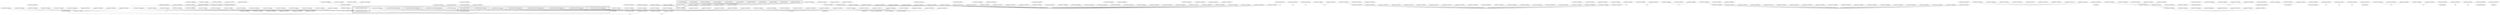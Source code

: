 graph g {
  fontname="sans-serif";

  overlap=false;

  subgraph "cluster_net" {
    subgraph "cluster_net.minecraft" {
      subgraph "cluster_net.minecraft.pathfinding" {
      }
      subgraph "cluster_net.minecraft.client" {
        subgraph "cluster_net.minecraft.client.render" {
          subgraph "cluster_net.minecraft.client.render.entity" {
            "bs"[label="net.minecraft.client.render.entity.RenderPainting"];
          }
        }
        subgraph "cluster_net.minecraft.client.resources" {
          "bb"[label="net.minecraft.client.resources.ThreadResourceDownload"];
        }
        subgraph "cluster_net.minecraft.client.gui" {
          subgraph "cluster_net.minecraft.client.gui.menu" {
            "bd"[label="net.minecraft.client.gui.menu.GuiScreen"];
            "ct"[label="net.minecraft.client.gui.menu.MainMenu"];
          }
        }
        subgraph "cluster_net.minecraft.client.multiplayer" {
          "gj"[label="net.minecraft.client.multiplayer.WorldClient"];
        }
        "net.minecraft.client.Minecraft"[label="net.minecraft.client.Minecraft"];
        "net.minecraft.client.MinecraftApplet"[label="net.minecraft.client.MinecraftApplet"];
      }
      subgraph "cluster_net.minecraft.block" {
        subgraph "cluster_net.minecraft.block.blockentity" {
          "ba"[label="net.minecraft.block.blockentity.BlockEntityMobSpawner"];
          "ew"[label="net.minecraft.block.blockentity.BlockEntityChest"];
          "jt"[label="net.minecraft.block.blockentity.BlockEntityFurnace"];
          "nm"[label="net.minecraft.block.blockentity.BlockEntitySign"];
        }
      }
      subgraph "cluster_net.minecraft.entity" {
        subgraph "cluster_net.minecraft.entity.player" {
          "dg"[label="net.minecraft.entity.player.Player"];
        }
        subgraph "cluster_net.minecraft.entity.item" {
          "nn"[label="net.minecraft.entity.item.MinecartFurnace"];
        }
        "fv"[label="net.minecraft.entity.LivingBase"];
      }
      subgraph "cluster_net.minecraft.network" {
      }
      subgraph "cluster_net.minecraft.world" {
        subgraph "cluster_net.minecraft.world.chunk" {
          subgraph "cluster_net.minecraft.world.chunk.storage" {
            "ks"[label="net.minecraft.world.chunk.storage.AlphaChunkLoader"];
          }
        }
      }
      subgraph "cluster_net.minecraft.util" {
      }
      subgraph "cluster_net.minecraft.isom" {
        "net.minecraft.isom.IsomPreviewApplet"[label="net.minecraft.isom.IsomPreviewApplet"];
      }
    }
  }
  subgraph "cluster_com" {
    subgraph "cluster_com.mojang" {
      subgraph "cluster_com.mojang.nbt" {
        "f"[label="com.mojang.nbt.NBTFloat"];
        "ds"[label="com.mojang.nbt.NBTByteArray"];
        "fp"[label="com.mojang.nbt.NBTEnd"];
        "ge"[label="com.mojang.nbt.NBTLong"];
        "hb"[label="com.mojang.nbt.NBTCompound"];
        "id"[label="com.mojang.nbt.NBTInt"];
        "im"[label="com.mojang.nbt.NBTByte"];
        "jx"[label="com.mojang.nbt.NBTList"];
        "kf"[label="com.mojang.nbt.NBTDouble"];
        "lg"[label="com.mojang.nbt.NBTShort"];
        "mq"[label="com.mojang.nbt.NBTString"];
      }
    }
  }
  "b"[label="net.minecraft.src.ClsBFvyhjji"];
  "c"[label="net.minecraft.src.ClsCHqzdaz"];
  "d"[label="net.minecraft.src.ClsDWbulun"];
  "e"[label="net.minecraft.src.ClsECnurjmo"];
  "g"[label="net.minecraft.src.ClsGDjwwbgb"];
  "h"[label="net.minecraft.src.ClsHEuaptpv"];
  "i"[label="net.minecraft.src.ClsIFbfjguh"];
  "k"[label="net.minecraft.src.ClsKEvdcccm"];
  "l"[label="net.minecraft.src.ClsLGdttmpo"];
  "n"[label="net.minecraft.src.ClsNCinopcu"];
  "o"[label="net.minecraft.src.ClsOBrbnprf"];
  "p"[label="net.minecraft.src.ClsPGmrmkms"];
  "q"[label="net.minecraft.src.ClsQTjhxky"];
  "r"[label="net.minecraft.src.ClsRGnbquvh"];
  "s"[label="net.minecraft.src.ClsSEjcdtfs"];
  "t"[label="net.minecraft.src.ClsTEexmeiy"];
  "u"[label="net.minecraft.src.ClsUFzfhlqj"];
  "v"[label="net.minecraft.src.ClsVBfajgzt"];
  "x"[label="net.minecraft.src.ClsXBatxhd"];
  "z"[label="net.minecraft.src.ClsZEcregeb"];
  "aa"[label="net.minecraft.src.ClsAaChiuvxf"];
  "ab"[label="net.minecraft.src.ClsAbDbkaoxk"];
  "ac"[label="net.minecraft.src.ClsAcFzvvjer"];
  "ae"[label="net.minecraft.src.ClsAeFkepjqq"];
  "ag"[label="net.minecraft.src.ClsAgGduobwc"];
  "aj"[label="net.minecraft.src.ClsAjDpalkmp"];
  "ak"[label="net.minecraft.src.ClsAkCprgapn"];
  "al"[label="net.minecraft.src.ClsAlCtfbfam"];
  "am"[label="net.minecraft.src.ClsAmGqfrqme"];
  "an"[label="net.minecraft.src.ClsAnBthuezm"];
  "ao"[label="net.minecraft.src.ClsAoRdohkw"];
  "ap"[label="net.minecraft.src.ClsApEwugglf"];
  "aq"[label="net.minecraft.src.ClsAqGbgkujf"];
  "ar"[label="net.minecraft.src.ClsArBerighz"];
  "at"[label="net.minecraft.src.ClsAtBxspkqx"];
  "au"[label="net.minecraft.src.ClsAuDvhpggx"];
  "aw"[label="net.minecraft.src.ClsAwFxpeoxq"];
  "bc"[label="net.minecraft.src.ClsBcWumicf"];
  "be"[label="net.minecraft.src.ClsBeBckkhb"];
  "bf"[label="net.minecraft.src.ClsBfGthavov"];
  "bi"[label="net.minecraft.src.ClsBiRmywbu"];
  "bk"[label="net.minecraft.src.ClsBkEzqpeqb"];
  "bl"[label="net.minecraft.src.ClsBlDgqjhfe"];
  "bn"[label="net.minecraft.src.ClsBnFjesrea"];
  "bo"[label="net.minecraft.src.ClsBoFqfgpic"];
  "bq"[label="net.minecraft.src.ClsBqFhgfvhf"];
  "bt"[label="net.minecraft.src.ClsBtFluvvvh"];
  "bv"[label="net.minecraft.src.ClsBvFwfpuuo"];
  "bw"[label="net.minecraft.src.ClsBwPvuopp"];
  "bx"[label="net.minecraft.src.ClsBxGiuibwj"];
  "bz"[label="net.minecraft.src.ClsBzBoyxyd"];
  "ca"[label="net.minecraft.src.ClsCaCahflhr"];
  "cc"[label="net.minecraft.src.ClsCcDhvxukr"];
  "cd"[label="net.minecraft.src.ClsCdFvkymst"];
  "ce"[label="net.minecraft.src.ClsCeCyxfeth"];
  "cf"[label="net.minecraft.src.ClsCfEwfktg"];
  "cg"[label="net.minecraft.src.ClsCgCharpsd"];
  "ch"[label="net.minecraft.src.ClsChCcoucnl"];
  "ci"[label="net.minecraft.src.ClsCiCwshxpy"];
  "cj"[label="net.minecraft.src.ClsCjExgcfyn"];
  "cl"[label="net.minecraft.src.ClsClCodtbfj"];
  "cm"[label="net.minecraft.src.ClsCmBavmqqq"];
  "cn"[label="net.minecraft.src.ClsCnGftyhph"];
  "co"[label="net.minecraft.src.ClsCoPcbogx"];
  "cp"[label="net.minecraft.src.ClsCpGxjfqba"];
  "cq"[label="net.minecraft.src.ClsCqDgvspzb"];
  "cr"[label="net.minecraft.src.ClsCrCzzrwhy"];
  "cs"[label="net.minecraft.src.ClsCsCilyeuf"];
  "cv"[label="net.minecraft.src.ClsCvCevvwxz"];
  "cw"[label="net.minecraft.src.ClsCwWskoza"];
  "cx"[label="net.minecraft.src.ClsCxCcysdan"];
  "cy"[label="net.minecraft.src.ClsCyBetzitn"];
  "cz"[label="net.minecraft.src.ClsCzBmxbfmm"];
  "db"[label="net.minecraft.src.ClsDbFtihuk"];
  "dc"[label="net.minecraft.src.ClsDcCsyuwsa"];
  "de"[label="net.minecraft.src.ClsDeFmpejkh"];
  "dh"[label="net.minecraft.src.ClsDhBktkhtf"];
  "di"[label="net.minecraft.src.ClsDiSoctpz"];
  "dj"[label="net.minecraft.src.ClsDjGyhvfr"];
  "dk"[label="net.minecraft.src.ClsDkBekrdsg"];
  "dn"[label="net.minecraft.src.ClsDnFsuveww"];
  "do"[label="net.minecraft.src.ClsDoBbiuine"];
  "dp"[label="net.minecraft.src.ClsDpBcgpbyh"];
  "dr"[label="net.minecraft.src.ClsDrBzgsjcg"];
  "dt"[label="net.minecraft.src.ClsDtYdpxio"];
  "du"[label="net.minecraft.src.ClsDuEfgkysj"];
  "dw"[label="net.minecraft.src.ClsDwCfuexiy"];
  "dy"[label="net.minecraft.src.ClsDyMnsbyd"];
  "dz"[label="net.minecraft.src.ClsDzDxplvwc"];
  "ea"[label="net.minecraft.src.ClsEaKklqch"];
  "eb"[label="net.minecraft.src.ClsEbFbvxmvz"];
  "ec"[label="net.minecraft.src.ClsEcWiowaf"];
  "ed"[label="net.minecraft.src.ClsEdCdcpjxs"];
  "ee"[label="net.minecraft.src.ClsEeFsvooiz"];
  "eg"[label="net.minecraft.src.ClsEgGkgdihr"];
  "eh"[label="net.minecraft.src.ClsEhCebqafr"];
  "ej"[label="net.minecraft.src.ClsEjGwwvpbr"];
  "ek"[label="net.minecraft.src.ClsEkWcritd"];
  "em"[label="net.minecraft.src.ClsEmCevvwxz"];
  "en"[label="net.minecraft.src.ClsEnDvhkmjc"];
  "et"[label="net.minecraft.src.ClsEtKpweau"];
  "eu"[label="net.minecraft.src.ClsEuPxlugn"];
  "ev"[label="net.minecraft.src.ClsEvGxoivow"];
  "ex"[label="net.minecraft.src.ClsExVhmdwd"];
  "ey"[label="net.minecraft.src.ClsEySoctpz"];
  "fb"[label="net.minecraft.src.ClsFbCgybgcf"];
  "fc"[label="net.minecraft.src.ClsFcFkupcvz"];
  "fe"[label="net.minecraft.src.ClsFeFyeiviu"];
  "fg"[label="net.minecraft.src.ClsFgFibaec"];
  "fj"[label="net.minecraft.src.ClsFjDtizvfa"];
  "fk"[label="net.minecraft.src.ClsFkCipjsbm"];
  "fl"[label="net.minecraft.src.ClsFlRcswft"];
  "fm"[label="net.minecraft.src.ClsFmFluvvvh"];
  "fn"[label="net.minecraft.src.ClsFnCsvpzcg"];
  "ft"[label="net.minecraft.src.ClsFtIuqfql"];
  "fu"[label="net.minecraft.src.ClsFuEtbmqic"];
  "fw"[label="net.minecraft.src.ClsFwGgqumki"];
  "fx"[label="net.minecraft.src.ClsFxBfajgzt"];
  "fz"[label="net.minecraft.src.ClsFzDnvitzi"];
  "ga"[label="net.minecraft.src.ClsGaNhxosw"];
  "gb"[label="net.minecraft.src.ClsGbGpyhgr"];
  "gc"[label="net.minecraft.src.ClsGcKpweau"];
  "gd"[label="net.minecraft.src.ClsGdQomflh"];
  "gg"[label="net.minecraft.src.ClsGgGluknuo"];
  "gh"[label="net.minecraft.src.ClsGhGkkpaja"];
  "gi"[label="net.minecraft.src.ClsGiUtkqzs"];
  "gk"[label="net.minecraft.src.ClsGkEbuhcjo"];
  "gl"[label="net.minecraft.src.ClsGlDhvgwqw"];
  "gm"[label="net.minecraft.src.ClsGmFluvvvh"];
  "gn"[label="net.minecraft.src.ClsGnFhcuogs"];
  "go"[label="net.minecraft.src.ClsGoBoyxyd"];
  "gp"[label="net.minecraft.src.ClsGpFohrara"];
  "gs"[label="net.minecraft.src.ClsGsBezemvr"];
  "gt"[label="net.minecraft.src.ClsGtDwhdmpk"];
  "gu"[label="net.minecraft.src.ClsGuFnbothy"];
  "gv"[label="net.minecraft.src.ClsGvGwqcpsy"];
  "gw"[label="net.minecraft.src.ClsGwGyjzikc"];
  "gx"[label="net.minecraft.src.ClsGxPxluix"];
  "gy"[label="net.minecraft.src.ClsGyCcoucnl"];
  "gz"[label="net.minecraft.src.ClsGzEvuirrf"];
  "ha"[label="net.minecraft.src.ClsHaFdhsbnf"];
  "hc"[label="net.minecraft.src.ClsHcGjzvppn"];
  "he"[label="net.minecraft.src.ClsHeBhnjgsb"];
  "hh"[label="net.minecraft.src.ClsHhFoitfrp"];
  "hi"[label="net.minecraft.src.ClsHiMwpqoe"];
  "hj"[label="net.minecraft.src.ClsHjDvdyhwi"];
  "hk"[label="net.minecraft.src.ClsHkEjgsrkt"];
  "hl"[label="net.minecraft.src.ClsHlFmpejkh"];
  "hm"[label="net.minecraft.src.ClsHmCnatzhz"];
  "hn"[label="net.minecraft.src.ClsHnEqcgfjq"];
  "ho"[label="net.minecraft.src.ClsHoDigbehk"];
  "hp"[label="net.minecraft.src.ClsHpDsksulk"];
  "hq"[label="net.minecraft.src.ClsHqGtuedmw"];
  "hr"[label="net.minecraft.src.ClsHrUqbnym"];
  "ht"[label="net.minecraft.src.ClsHtCcuqqea"];
  "hu"[label="net.minecraft.src.ClsHuCykxfcs"];
  "hv"[label="net.minecraft.src.ClsHvFidnrfu"];
  "hy"[label="net.minecraft.src.ClsHyGnjuml"];
  "ia"[label="net.minecraft.src.ClsIaEnpcrnc"];
  "ic"[label="net.minecraft.src.ClsIcFszztub"];
  "ih"[label="net.minecraft.src.ClsIhDjhhiuv"];
  "ij"[label="net.minecraft.src.ClsIjDlfrqdh"];
  "ik"[label="net.minecraft.src.ClsIkErflcen"];
  "il"[label="net.minecraft.src.ClsIlGhqzxnz"];
  "in"[label="net.minecraft.src.ClsInQgurxe"];
  "ip"[label="net.minecraft.src.ClsIpFumemyz"];
  "iq"[label="net.minecraft.src.ClsIqGbssctz"];
  "ir"[label="net.minecraft.src.ClsIrDmeegxz"];
  "is"[label="net.minecraft.src.ClsIsExrgfqm"];
  "it"[label="net.minecraft.src.ClsItBemxlxg"];
  "iv"[label="net.minecraft.src.ClsIvDkclsfp"];
  "iw"[label="net.minecraft.src.ClsIwDgqjhfe"];
  "ja"[label="net.minecraft.src.ClsJaFfkywlb"];
  "jb"[label="net.minecraft.src.ClsJbGmekznk"];
  "jc"[label="net.minecraft.src.ClsJcFpbawbg"];
  "jd"[label="net.minecraft.src.ClsJdFpbawcl"];
  "je"[label="net.minecraft.src.ClsJeCkawppj"];
  "jf"[label="net.minecraft.src.ClsJfCdzvzdb"];
  "jg"[label="net.minecraft.src.ClsJgEwisyka"];
  "ji"[label="net.minecraft.src.ClsJiBrqzbzu"];
  "jj"[label="net.minecraft.src.ClsJjBxidhsz"];
  "jk"[label="net.minecraft.src.ClsJkDhvgwqw"];
  "jl"[label="net.minecraft.src.ClsJlCnvpvmw"];
  "jm"[label="net.minecraft.src.ClsJmDjhhiuv"];
  "jn"[label="net.minecraft.src.ClsJnDuejfqt"];
  "jo"[label="net.minecraft.src.ClsJoCfhgxzk"];
  "jp"[label="net.minecraft.src.ClsJpGsbdltn"];
  "jq"[label="net.minecraft.src.ClsJqBfajgzt"];
  "ju"[label="net.minecraft.src.ClsJuJptmjx"];
  "jv"[label="net.minecraft.src.ClsJvPdtujt"];
  "jy"[label="net.minecraft.src.ClsJyClftmvm"];
  "jz"[label="net.minecraft.src.ClsJzEceojrn"];
  "ka"[label="net.minecraft.src.ClsKaCyxnwzi"];
  "kd"[label="net.minecraft.src.ClsKdDjhhiuv"];
  "ke"[label="net.minecraft.src.ClsKeDlmivzu"];
  "kg"[label="net.minecraft.src.ClsKgHpczkx"];
  "kh"[label="net.minecraft.src.ClsKhBajcotd"];
  "ki"[label="net.minecraft.src.ClsKiCchnsjm"];
  "kj"[label="net.minecraft.src.ClsKjDbylzol"];
  "km"[label="net.minecraft.src.ClsKmCswhdro"];
  "kn"[label="net.minecraft.src.ClsKnFpunyes"];
  "ko"[label="net.minecraft.src.ClsKoOgpnkr"];
  "kr"[label="net.minecraft.src.ClsKrGsbdlsw"];
  "ku"[label="net.minecraft.src.ClsKuFogbjqz"];
  "kv"[label="net.minecraft.src.ClsKvCbrxnpz"];
  "kw"[label="net.minecraft.src.ClsKwClftmvm"];
  "kx"[label="net.minecraft.src.ClsKxChdyrip"];
  "ky"[label="net.minecraft.src.ClsKyDzbtaur"];
  "lc"[label="net.minecraft.src.ClsLcBroxfpv"];
  "ld"[label="net.minecraft.src.ClsLdEdbnrmz"];
  "le"[label="net.minecraft.src.ClsLeFppckme"];
  "lf"[label="net.minecraft.src.ClsLfDzgfwpj"];
  "li"[label="net.minecraft.src.ClsLiEpetpvr"];
  "lj"[label="net.minecraft.src.ClsLjEvildih"];
  "ll"[label="net.minecraft.src.ClsLlBhpybfe"];
  "ln"[label="net.minecraft.src.ClsLnGtxzngg"];
  "lo"[label="net.minecraft.src.ClsLoEexhxnm"];
  "lp"[label="net.minecraft.src.ClsLpDsyikkq"];
  "lq"[label="net.minecraft.src.ClsLqMlwlph"];
  "lr"[label="net.minecraft.src.ClsLrXmqkzl"];
  "ls"[label="net.minecraft.src.ClsLsDxplvwc"];
  "lt"[label="net.minecraft.src.ClsLtDhfjycx"];
  "lv"[label="net.minecraft.src.ClsLvFabhiow"];
  "lw"[label="net.minecraft.src.ClsLwFublpyv"];
  "lx"[label="net.minecraft.src.ClsLxEpqpnxq"];
  "ly"[label="net.minecraft.src.ClsLyCrlehht"];
  "ma"[label="net.minecraft.src.ClsMaMwpqoe"];
  "mb"[label="net.minecraft.src.ClsMbBmumofs"];
  "md"[label="net.minecraft.src.ClsMdBgxjmzo"];
  "me"[label="net.minecraft.src.ClsMeFnglyqy"];
  "mf"[label="net.minecraft.src.ClsMfCkvhxjc"];
  "mi"[label="net.minecraft.src.ClsMiGmqjolz"];
  "mk"[label="net.minecraft.src.ClsMkDsejpyf"];
  "ml"[label="net.minecraft.src.ClsMlBxcczui"];
  "mm"[label="net.minecraft.src.ClsMmEckpkdf"];
  "mn"[label="net.minecraft.src.ClsMnFuvuywy"];
  "mo"[label="net.minecraft.src.ClsMoVizywp"];
  "mr"[label="net.minecraft.src.ClsMrNkredx"];
  "ms"[label="net.minecraft.src.ClsMsHhycjn"];
  "mt"[label="net.minecraft.src.ClsMtCbrxnpz"];
  "mu"[label="net.minecraft.src.ClsMuBbanezn"];
  "mv"[label="net.minecraft.src.ClsMvDrogfus"];
  "mw"[label="net.minecraft.src.ClsMwBbanezn"];
  "mx"[label="net.minecraft.src.ClsMxCebqafr"];
  "mz"[label="net.minecraft.src.ClsMzFzvvjer"];
  "na"[label="net.minecraft.src.ClsNaZeesbu"];
  "nc"[label="net.minecraft.src.ClsNcBzkdnwi"];
  "nd"[label="net.minecraft.src.ClsNdSwqunr"];
  "ne"[label="net.minecraft.src.ClsNeFikwlgf"];
  "nf"[label="net.minecraft.src.ClsNfDydjypr"];
  "nh"[label="net.minecraft.src.ClsNhGfutkul"];
  "ni"[label="net.minecraft.src.ClsNiDxcxdjs"];
  "nj"[label="net.minecraft.src.ClsNjCzmgebu"];
  "nk"[label="net.minecraft.src.ClsNkFtfhsdu"];
  "nl"[label="net.minecraft.src.ClsNlCevvwxz"];
  "no"[label="net.minecraft.src.ClsNoDxplvwc"];
  "nr"[label="net.minecraft.src.ClsNrFcwbfsw"];
  "ns"[label="net.minecraft.src.ClsNsGnjuml"];
  "nt"[label="net.minecraft.src.ClsNtFtxfkeo"];
  "nu"[label="net.minecraft.src.ClsNuChiuvxf"];
  "nv"[label="net.minecraft.src.ClsNvGjbzpmc"];
  "b" -- "jj";
  "c" -- "lm";
  "d" -- "dh";
  "e" -- "ib";
  "f" -- "ef";
  "g" -- "net.minecraft.client.Minecraft";
  "h" -- "java.awt.Canvas";
  "i" -- "fy";
  "k" -- "bp";
  "l" -- "av";
  "n" -- "fb";
  "o" -- "lm";
  "p" -- "lm";
  "q" -- "eq";
  "r" -- "eb";
  "s" -- "ax";
  "t" -- "ax";
  "u" -- "bg";
  "v" -- "fs";
  "x" -- "bo";
  "z" -- "ai";
  "aa" -- "dd";
  "ab" -- "java.awt.Canvas";
  "ab" -- "java.awt.event.KeyListener";
  "ab" -- "java.awt.event.MouseListener";
  "ab" -- "java.awt.event.MouseMotionListener";
  "ab" -- "java.lang.Runnable";
  "ac" -- "hz";
  "ae" -- "ee";
  "ag" -- "lm";
  "aj" -- "lm";
  "ak" -- "ae";
  "al" -- "jw";
  "am" -- "nu";
  "an" -- "java.awt.Panel";
  "ao" -- "bd";
  "ap" -- "y";
  "aq" -- "bd";
  "ar" -- "dd";
  "at" -- "dk";
  "au" -- "bd";
  "aw" -- "nc";
  "ba" -- "hs";
  "bb" -- "java.lang.Thread";
  "bc" -- "ly";
  "bd" -- "la";
  "be" -- "dg";
  "bf" -- "jj";
  "bi" -- "fd";
  "bk" -- "ae";
  "bl" -- "dd";
  "bn" -- "lm";
  "bo" -- "dd";
  "bq" -- "dh";
  "bs" -- "ai";
  "bt" -- "gv";
  "bv" -- "fd";
  "bw" -- "gv";
  "bx" -- "cn";
  "bz" -- "lm";
  "ca" -- "nc";
  "cc" -- "hz";
  "cd" -- "eb";
  "ce" -- "my";
  "cf" -- "bd";
  "cg" -- "as";
  "ch" -- "ff";
  "ci" -- "bz";
  "cj" -- "my";
  "cl" -- "ai";
  "cm" -- "nc";
  "cn" -- "ff";
  "co" -- "lm";
  "cp" -- "eu";
  "cq" -- "hz";
  "cr" -- "lm";
  "cs" -- "dk";
  "ct" -- "bd";
  "cv" -- "hz";
  "cw" -- "java.awt.Canvas";
  "cx" -- "jw";
  "cy" -- "dk";
  "cz" -- "bd";
  "db" -- "bd";
  "dc" -- "lm";
  "de" -- "ai";
  "dg" -- "fv";
  "dh" -- "ai";
  "di" -- "fd";
  "dj" -- "nc";
  "dk" -- "ee";
  "dk" -- "ck";
  "dn" -- "lm";
  "do" -- "md";
  "dp" -- "gv";
  "dr" -- "jw";
  "ds" -- "ef";
  "dt" -- "fd";
  "du" -- "dy";
  "dw" -- "dd";
  "dy" -- "bd";
  "dz" -- "dd";
  "ea" -- "y";
  "eb" -- "fd";
  "ec" -- "ai";
  "ed" -- "hz";
  "ee" -- "fv";
  "eg" -- "ff";
  "eh" -- "nc";
  "ej" -- "paulscode.sound.codecs.CodecJOrbis";
  "ek" -- "dh";
  "em" -- "hz";
  "en" -- "fy";
  "et" -- "java.util.Comparator";
  "eu" -- "lm";
  "ev" -- "lm";
  "ew" -- "hs";
  "ew" -- "fy";
  "ex" -- "jw";
  "ey" -- "fd";
  "fb" -- "la";
  "fc" -- "java.lang.Thread";
  "fe" -- "net.minecraft.client.Minecraft";
  "fg" -- "java.awt.event.WindowAdapter";
  "fj" -- "java.util.Comparator";
  "fk" -- "as";
  "fl" -- "dd";
  "fm" -- "bx";
  "fn" -- "lm";
  "fp" -- "ef";
  "ft" -- "bd";
  "fu" -- "lh";
  "fv" -- "jw";
  "fw" -- "dd";
  "fx" -- "fs";
  "fz" -- "fd";
  "ga" -- "ai";
  "gb" -- "ai";
  "gc" -- "java.util.Comparator";
  "gd" -- "dh";
  "ge" -- "ef";
  "gg" -- "fd";
  "gh" -- "dh";
  "gi" -- "ng";
  "gj" -- "cj";
  "gk" -- "hz";
  "gl" -- "lm";
  "gm" -- "gv";
  "gn" -- "kp";
  "go" -- "dc";
  "gp" -- "fd";
  "gs" -- "md";
  "gt" -- "eu";
  "gu" -- "fd";
  "gv" -- "ff";
  "gw" -- "ff";
  "gx" -- "lm";
  "gy" -- "ff";
  "gz" -- "java.io.InputStream";
  "ha" -- "dk";
  "hb" -- "ef";
  "hc" -- "je";
  "he" -- "fd";
  "hh" -- "fy";
  "hi" -- "y";
  "hj" -- "lm";
  "hk" -- "je";
  "hl" -- "ai";
  "hm" -- "dy";
  "hn" -- "lm";
  "ho" -- "hf";
  "hp" -- "lm";
  "hq" -- "jf";
  "hr" -- "dy";
  "ht" -- "bd";
  "hu" -- "lm";
  "hv" -- "nc";
  "hy" -- "fd";
  "ia" -- "hf";
  "ic" -- "eq";
  "id" -- "ef";
  "ih" -- "le";
  "ij" -- "dd";
  "ik" -- "bd";
  "il" -- "nc";
  "im" -- "ef";
  "in" -- "dl";
  "ip" -- "gx";
  "iq" -- "bd";
  "ir" -- "nc";
  "is" -- "jw";
  "it" -- "jw";
  "iv" -- "java.lang.Comparable";
  "iw" -- "dd";
  "ja" -- "fd";
  "jb" -- "lm";
  "jc" -- "dd";
  "jd" -- "dd";
  "je" -- "lm";
  "jf" -- "bd";
  "jg" -- "gq";
  "ji" -- "fd";
  "jj" -- "lm";
  "jk" -- "lm";
  "jl" -- "dd";
  "jm" -- "le";
  "jn" -- "ff";
  "jo" -- "y";
  "jp" -- "fd";
  "jq" -- "fs";
  "jt" -- "hs";
  "jt" -- "fy";
  "ju" -- "lm";
  "jv" -- "jw";
  "jx" -- "ef";
  "jy" -- "fd";
  "jz" -- "np";
  "ka" -- "lm";
  "kd" -- "le";
  "ke" -- "mr";
  "kf" -- "ef";
  "kg" -- "bo";
  "kh" -- "ai";
  "ki" -- "jj";
  "kj" -- "ff";
  "km" -- "md";
  "kn" -- "java.lang.Thread";
  "ko" -- "be";
  "kr" -- "fd";
  "ks" -- "ad";
  "ku" -- "dd";
  "kv" -- "java.lang.Thread";
  "kw" -- "fd";
  "kx" -- "dl";
  "ky" -- "cj";
  "lc" -- "dy";
  "ld" -- "bg";
  "le" -- "fd";
  "lf" -- "jj";
  "lg" -- "ef";
  "li" -- "bd";
  "lj" -- "la";
  "ll" -- "java.lang.RuntimeException";
  "ln" -- "fy";
  "lo" -- "as";
  "lp" -- "fv";
  "lp" -- "ck";
  "lq" -- "dk";
  "lr" -- "dh";
  "ls" -- "dd";
  "lt" -- "dd";
  "lv" -- "lm";
  "lw" -- "eb";
  "lx" -- "lm";
  "ly" -- "lm";
  "ma" -- "y";
  "mb" -- "bd";
  "md" -- "lm";
  "me" -- "dd";
  "mf" -- "bo";
  "mi" -- "ae";
  "mk" -- "lm";
  "ml" -- "ae";
  "mm" -- "fd";
  "mn" -- "java.awt.Canvas";
  "mo" -- "java.lang.Thread";
  "mq" -- "ef";
  "mr" -- "nc";
  "ms" -- "lm";
  "mt" -- "java.lang.Thread";
  "mu" -- "java.lang.Thread";
  "mv" -- "hf";
  "mw" -- "java.lang.Thread";
  "mx" -- "nc";
  "mz" -- "hz";
  "na" -- "lm";
  "nc" -- "jw";
  "nd" -- "java.lang.Error";
  "ne" -- "dh";
  "nf" -- "dg";
  "nh" -- "bd";
  "ni" -- "as";
  "nj" -- "dd";
  "nk" -- "dh";
  "nl" -- "hz";
  "nm" -- "hs";
  "nn" -- "jw";
  "nn" -- "fy";
  "no" -- "dd";
  "nr" -- "lm";
  "ns" -- "fd";
  "nt" -- "lm";
  "nu" -- "dd";
  "nv" -- "dh";
  "net.minecraft.client.Minecraft" -- "java.lang.Runnable";
  "net.minecraft.client.MinecraftApplet" -- "java.applet.Applet";
  "net.minecraft.isom.IsomPreviewApplet" -- "java.applet.Applet";
}
